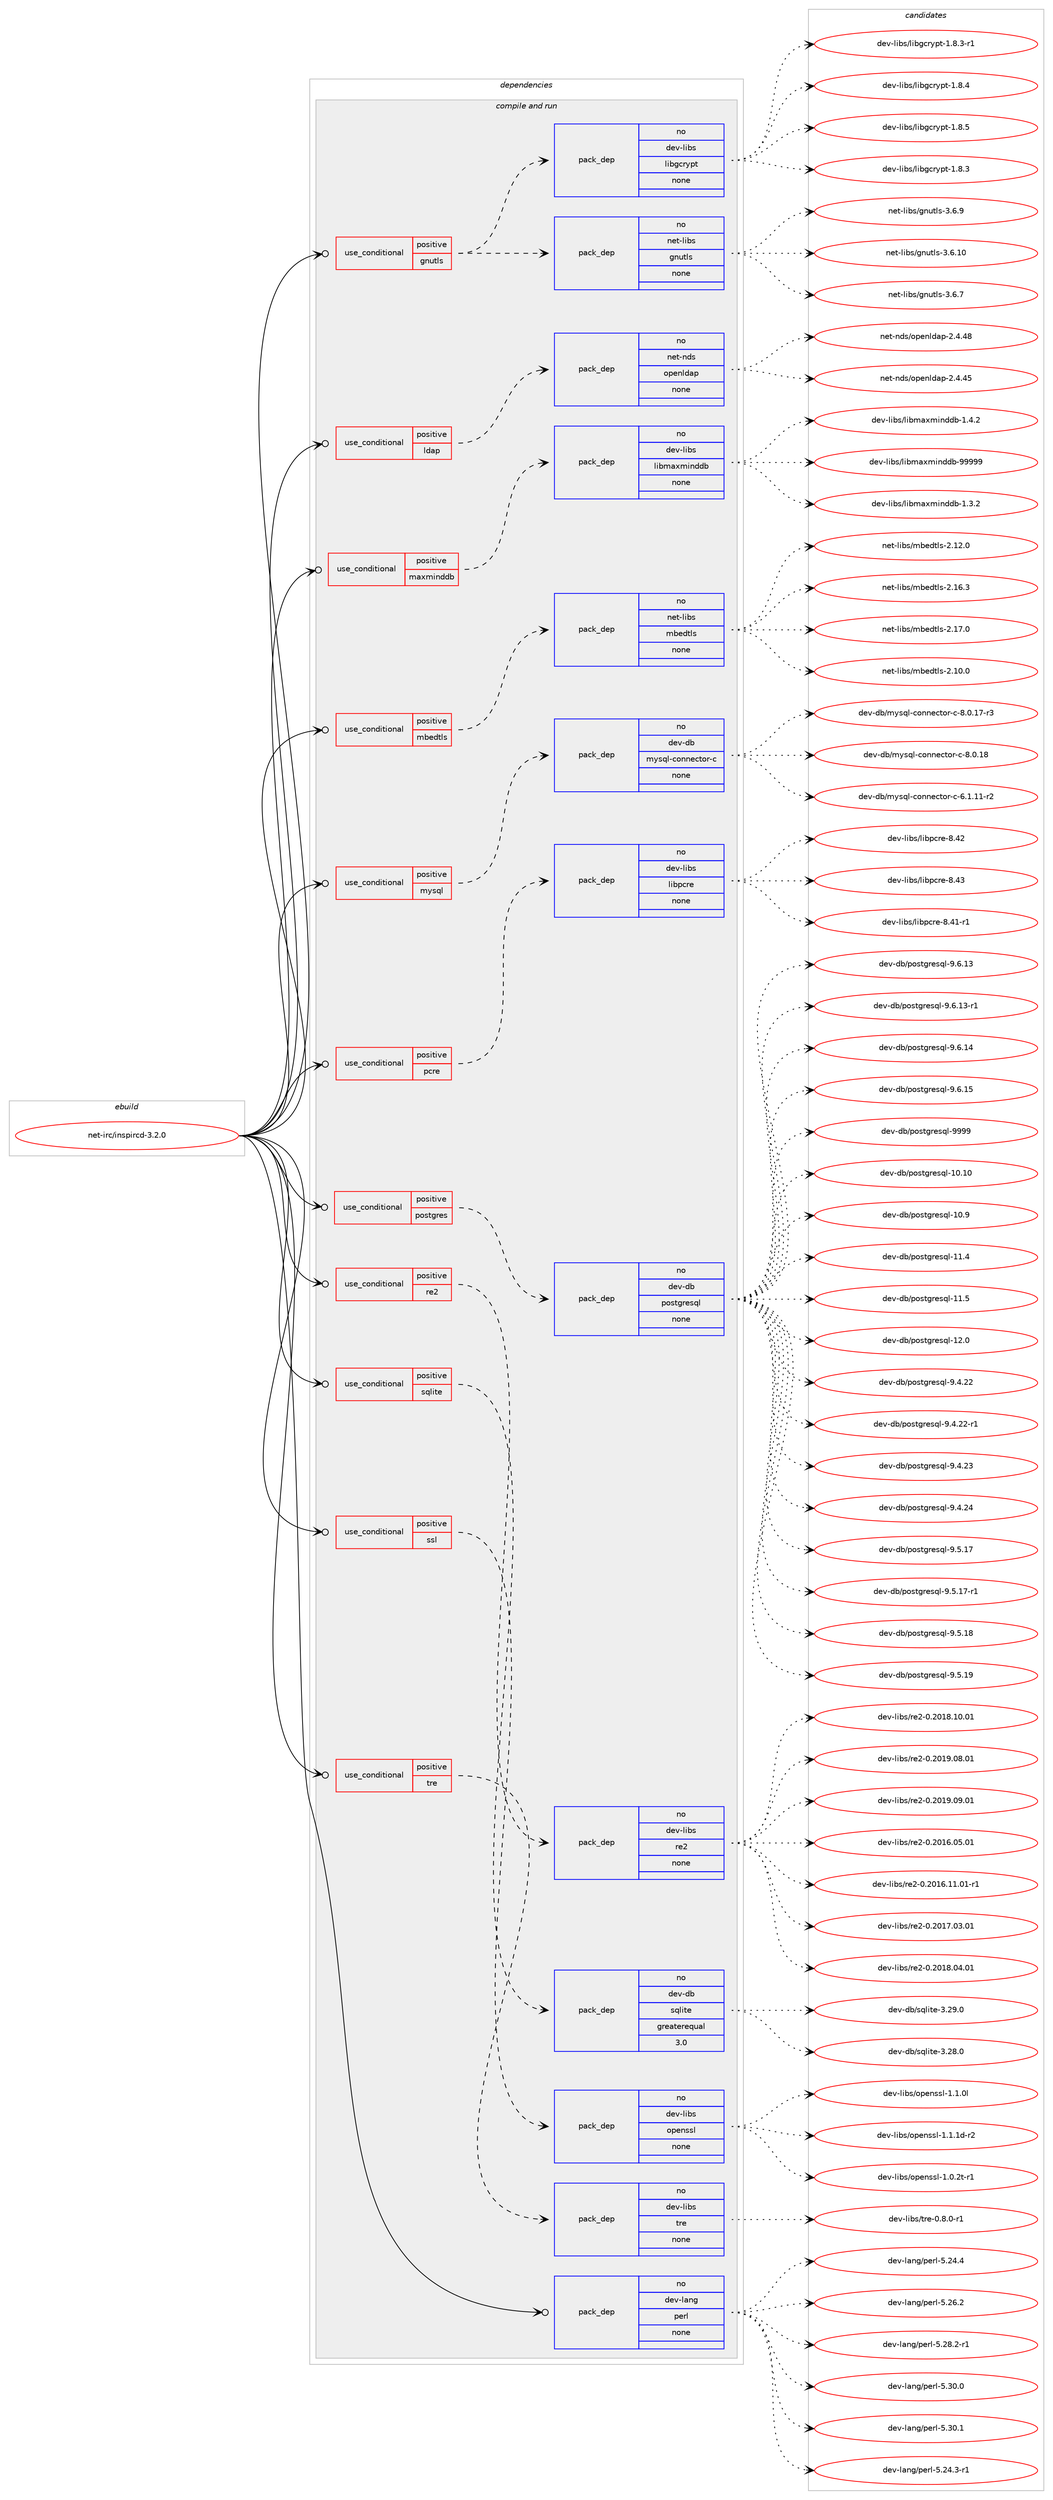 digraph prolog {

# *************
# Graph options
# *************

newrank=true;
concentrate=true;
compound=true;
graph [rankdir=LR,fontname=Helvetica,fontsize=10,ranksep=1.5];#, ranksep=2.5, nodesep=0.2];
edge  [arrowhead=vee];
node  [fontname=Helvetica,fontsize=10];

# **********
# The ebuild
# **********

subgraph cluster_leftcol {
color=gray;
rank=same;
label=<<i>ebuild</i>>;
id [label="net-irc/inspircd-3.2.0", color=red, width=4, href="../net-irc/inspircd-3.2.0.svg"];
}

# ****************
# The dependencies
# ****************

subgraph cluster_midcol {
color=gray;
label=<<i>dependencies</i>>;
subgraph cluster_compile {
fillcolor="#eeeeee";
style=filled;
label=<<i>compile</i>>;
}
subgraph cluster_compileandrun {
fillcolor="#eeeeee";
style=filled;
label=<<i>compile and run</i>>;
subgraph cond200748 {
dependency824071 [label=<<TABLE BORDER="0" CELLBORDER="1" CELLSPACING="0" CELLPADDING="4"><TR><TD ROWSPAN="3" CELLPADDING="10">use_conditional</TD></TR><TR><TD>positive</TD></TR><TR><TD>gnutls</TD></TR></TABLE>>, shape=none, color=red];
subgraph pack608902 {
dependency824072 [label=<<TABLE BORDER="0" CELLBORDER="1" CELLSPACING="0" CELLPADDING="4" WIDTH="220"><TR><TD ROWSPAN="6" CELLPADDING="30">pack_dep</TD></TR><TR><TD WIDTH="110">no</TD></TR><TR><TD>net-libs</TD></TR><TR><TD>gnutls</TD></TR><TR><TD>none</TD></TR><TR><TD></TD></TR></TABLE>>, shape=none, color=blue];
}
dependency824071:e -> dependency824072:w [weight=20,style="dashed",arrowhead="vee"];
subgraph pack608903 {
dependency824073 [label=<<TABLE BORDER="0" CELLBORDER="1" CELLSPACING="0" CELLPADDING="4" WIDTH="220"><TR><TD ROWSPAN="6" CELLPADDING="30">pack_dep</TD></TR><TR><TD WIDTH="110">no</TD></TR><TR><TD>dev-libs</TD></TR><TR><TD>libgcrypt</TD></TR><TR><TD>none</TD></TR><TR><TD></TD></TR></TABLE>>, shape=none, color=blue];
}
dependency824071:e -> dependency824073:w [weight=20,style="dashed",arrowhead="vee"];
}
id:e -> dependency824071:w [weight=20,style="solid",arrowhead="odotvee"];
subgraph cond200749 {
dependency824074 [label=<<TABLE BORDER="0" CELLBORDER="1" CELLSPACING="0" CELLPADDING="4"><TR><TD ROWSPAN="3" CELLPADDING="10">use_conditional</TD></TR><TR><TD>positive</TD></TR><TR><TD>ldap</TD></TR></TABLE>>, shape=none, color=red];
subgraph pack608904 {
dependency824075 [label=<<TABLE BORDER="0" CELLBORDER="1" CELLSPACING="0" CELLPADDING="4" WIDTH="220"><TR><TD ROWSPAN="6" CELLPADDING="30">pack_dep</TD></TR><TR><TD WIDTH="110">no</TD></TR><TR><TD>net-nds</TD></TR><TR><TD>openldap</TD></TR><TR><TD>none</TD></TR><TR><TD></TD></TR></TABLE>>, shape=none, color=blue];
}
dependency824074:e -> dependency824075:w [weight=20,style="dashed",arrowhead="vee"];
}
id:e -> dependency824074:w [weight=20,style="solid",arrowhead="odotvee"];
subgraph cond200750 {
dependency824076 [label=<<TABLE BORDER="0" CELLBORDER="1" CELLSPACING="0" CELLPADDING="4"><TR><TD ROWSPAN="3" CELLPADDING="10">use_conditional</TD></TR><TR><TD>positive</TD></TR><TR><TD>maxminddb</TD></TR></TABLE>>, shape=none, color=red];
subgraph pack608905 {
dependency824077 [label=<<TABLE BORDER="0" CELLBORDER="1" CELLSPACING="0" CELLPADDING="4" WIDTH="220"><TR><TD ROWSPAN="6" CELLPADDING="30">pack_dep</TD></TR><TR><TD WIDTH="110">no</TD></TR><TR><TD>dev-libs</TD></TR><TR><TD>libmaxminddb</TD></TR><TR><TD>none</TD></TR><TR><TD></TD></TR></TABLE>>, shape=none, color=blue];
}
dependency824076:e -> dependency824077:w [weight=20,style="dashed",arrowhead="vee"];
}
id:e -> dependency824076:w [weight=20,style="solid",arrowhead="odotvee"];
subgraph cond200751 {
dependency824078 [label=<<TABLE BORDER="0" CELLBORDER="1" CELLSPACING="0" CELLPADDING="4"><TR><TD ROWSPAN="3" CELLPADDING="10">use_conditional</TD></TR><TR><TD>positive</TD></TR><TR><TD>mbedtls</TD></TR></TABLE>>, shape=none, color=red];
subgraph pack608906 {
dependency824079 [label=<<TABLE BORDER="0" CELLBORDER="1" CELLSPACING="0" CELLPADDING="4" WIDTH="220"><TR><TD ROWSPAN="6" CELLPADDING="30">pack_dep</TD></TR><TR><TD WIDTH="110">no</TD></TR><TR><TD>net-libs</TD></TR><TR><TD>mbedtls</TD></TR><TR><TD>none</TD></TR><TR><TD></TD></TR></TABLE>>, shape=none, color=blue];
}
dependency824078:e -> dependency824079:w [weight=20,style="dashed",arrowhead="vee"];
}
id:e -> dependency824078:w [weight=20,style="solid",arrowhead="odotvee"];
subgraph cond200752 {
dependency824080 [label=<<TABLE BORDER="0" CELLBORDER="1" CELLSPACING="0" CELLPADDING="4"><TR><TD ROWSPAN="3" CELLPADDING="10">use_conditional</TD></TR><TR><TD>positive</TD></TR><TR><TD>mysql</TD></TR></TABLE>>, shape=none, color=red];
subgraph pack608907 {
dependency824081 [label=<<TABLE BORDER="0" CELLBORDER="1" CELLSPACING="0" CELLPADDING="4" WIDTH="220"><TR><TD ROWSPAN="6" CELLPADDING="30">pack_dep</TD></TR><TR><TD WIDTH="110">no</TD></TR><TR><TD>dev-db</TD></TR><TR><TD>mysql-connector-c</TD></TR><TR><TD>none</TD></TR><TR><TD></TD></TR></TABLE>>, shape=none, color=blue];
}
dependency824080:e -> dependency824081:w [weight=20,style="dashed",arrowhead="vee"];
}
id:e -> dependency824080:w [weight=20,style="solid",arrowhead="odotvee"];
subgraph cond200753 {
dependency824082 [label=<<TABLE BORDER="0" CELLBORDER="1" CELLSPACING="0" CELLPADDING="4"><TR><TD ROWSPAN="3" CELLPADDING="10">use_conditional</TD></TR><TR><TD>positive</TD></TR><TR><TD>pcre</TD></TR></TABLE>>, shape=none, color=red];
subgraph pack608908 {
dependency824083 [label=<<TABLE BORDER="0" CELLBORDER="1" CELLSPACING="0" CELLPADDING="4" WIDTH="220"><TR><TD ROWSPAN="6" CELLPADDING="30">pack_dep</TD></TR><TR><TD WIDTH="110">no</TD></TR><TR><TD>dev-libs</TD></TR><TR><TD>libpcre</TD></TR><TR><TD>none</TD></TR><TR><TD></TD></TR></TABLE>>, shape=none, color=blue];
}
dependency824082:e -> dependency824083:w [weight=20,style="dashed",arrowhead="vee"];
}
id:e -> dependency824082:w [weight=20,style="solid",arrowhead="odotvee"];
subgraph cond200754 {
dependency824084 [label=<<TABLE BORDER="0" CELLBORDER="1" CELLSPACING="0" CELLPADDING="4"><TR><TD ROWSPAN="3" CELLPADDING="10">use_conditional</TD></TR><TR><TD>positive</TD></TR><TR><TD>postgres</TD></TR></TABLE>>, shape=none, color=red];
subgraph pack608909 {
dependency824085 [label=<<TABLE BORDER="0" CELLBORDER="1" CELLSPACING="0" CELLPADDING="4" WIDTH="220"><TR><TD ROWSPAN="6" CELLPADDING="30">pack_dep</TD></TR><TR><TD WIDTH="110">no</TD></TR><TR><TD>dev-db</TD></TR><TR><TD>postgresql</TD></TR><TR><TD>none</TD></TR><TR><TD></TD></TR></TABLE>>, shape=none, color=blue];
}
dependency824084:e -> dependency824085:w [weight=20,style="dashed",arrowhead="vee"];
}
id:e -> dependency824084:w [weight=20,style="solid",arrowhead="odotvee"];
subgraph cond200755 {
dependency824086 [label=<<TABLE BORDER="0" CELLBORDER="1" CELLSPACING="0" CELLPADDING="4"><TR><TD ROWSPAN="3" CELLPADDING="10">use_conditional</TD></TR><TR><TD>positive</TD></TR><TR><TD>re2</TD></TR></TABLE>>, shape=none, color=red];
subgraph pack608910 {
dependency824087 [label=<<TABLE BORDER="0" CELLBORDER="1" CELLSPACING="0" CELLPADDING="4" WIDTH="220"><TR><TD ROWSPAN="6" CELLPADDING="30">pack_dep</TD></TR><TR><TD WIDTH="110">no</TD></TR><TR><TD>dev-libs</TD></TR><TR><TD>re2</TD></TR><TR><TD>none</TD></TR><TR><TD></TD></TR></TABLE>>, shape=none, color=blue];
}
dependency824086:e -> dependency824087:w [weight=20,style="dashed",arrowhead="vee"];
}
id:e -> dependency824086:w [weight=20,style="solid",arrowhead="odotvee"];
subgraph cond200756 {
dependency824088 [label=<<TABLE BORDER="0" CELLBORDER="1" CELLSPACING="0" CELLPADDING="4"><TR><TD ROWSPAN="3" CELLPADDING="10">use_conditional</TD></TR><TR><TD>positive</TD></TR><TR><TD>sqlite</TD></TR></TABLE>>, shape=none, color=red];
subgraph pack608911 {
dependency824089 [label=<<TABLE BORDER="0" CELLBORDER="1" CELLSPACING="0" CELLPADDING="4" WIDTH="220"><TR><TD ROWSPAN="6" CELLPADDING="30">pack_dep</TD></TR><TR><TD WIDTH="110">no</TD></TR><TR><TD>dev-db</TD></TR><TR><TD>sqlite</TD></TR><TR><TD>greaterequal</TD></TR><TR><TD>3.0</TD></TR></TABLE>>, shape=none, color=blue];
}
dependency824088:e -> dependency824089:w [weight=20,style="dashed",arrowhead="vee"];
}
id:e -> dependency824088:w [weight=20,style="solid",arrowhead="odotvee"];
subgraph cond200757 {
dependency824090 [label=<<TABLE BORDER="0" CELLBORDER="1" CELLSPACING="0" CELLPADDING="4"><TR><TD ROWSPAN="3" CELLPADDING="10">use_conditional</TD></TR><TR><TD>positive</TD></TR><TR><TD>ssl</TD></TR></TABLE>>, shape=none, color=red];
subgraph pack608912 {
dependency824091 [label=<<TABLE BORDER="0" CELLBORDER="1" CELLSPACING="0" CELLPADDING="4" WIDTH="220"><TR><TD ROWSPAN="6" CELLPADDING="30">pack_dep</TD></TR><TR><TD WIDTH="110">no</TD></TR><TR><TD>dev-libs</TD></TR><TR><TD>openssl</TD></TR><TR><TD>none</TD></TR><TR><TD></TD></TR></TABLE>>, shape=none, color=blue];
}
dependency824090:e -> dependency824091:w [weight=20,style="dashed",arrowhead="vee"];
}
id:e -> dependency824090:w [weight=20,style="solid",arrowhead="odotvee"];
subgraph cond200758 {
dependency824092 [label=<<TABLE BORDER="0" CELLBORDER="1" CELLSPACING="0" CELLPADDING="4"><TR><TD ROWSPAN="3" CELLPADDING="10">use_conditional</TD></TR><TR><TD>positive</TD></TR><TR><TD>tre</TD></TR></TABLE>>, shape=none, color=red];
subgraph pack608913 {
dependency824093 [label=<<TABLE BORDER="0" CELLBORDER="1" CELLSPACING="0" CELLPADDING="4" WIDTH="220"><TR><TD ROWSPAN="6" CELLPADDING="30">pack_dep</TD></TR><TR><TD WIDTH="110">no</TD></TR><TR><TD>dev-libs</TD></TR><TR><TD>tre</TD></TR><TR><TD>none</TD></TR><TR><TD></TD></TR></TABLE>>, shape=none, color=blue];
}
dependency824092:e -> dependency824093:w [weight=20,style="dashed",arrowhead="vee"];
}
id:e -> dependency824092:w [weight=20,style="solid",arrowhead="odotvee"];
subgraph pack608914 {
dependency824094 [label=<<TABLE BORDER="0" CELLBORDER="1" CELLSPACING="0" CELLPADDING="4" WIDTH="220"><TR><TD ROWSPAN="6" CELLPADDING="30">pack_dep</TD></TR><TR><TD WIDTH="110">no</TD></TR><TR><TD>dev-lang</TD></TR><TR><TD>perl</TD></TR><TR><TD>none</TD></TR><TR><TD></TD></TR></TABLE>>, shape=none, color=blue];
}
id:e -> dependency824094:w [weight=20,style="solid",arrowhead="odotvee"];
}
subgraph cluster_run {
fillcolor="#eeeeee";
style=filled;
label=<<i>run</i>>;
}
}

# **************
# The candidates
# **************

subgraph cluster_choices {
rank=same;
color=gray;
label=<<i>candidates</i>>;

subgraph choice608902 {
color=black;
nodesep=1;
choice11010111645108105981154710311011711610811545514654464948 [label="net-libs/gnutls-3.6.10", color=red, width=4,href="../net-libs/gnutls-3.6.10.svg"];
choice110101116451081059811547103110117116108115455146544655 [label="net-libs/gnutls-3.6.7", color=red, width=4,href="../net-libs/gnutls-3.6.7.svg"];
choice110101116451081059811547103110117116108115455146544657 [label="net-libs/gnutls-3.6.9", color=red, width=4,href="../net-libs/gnutls-3.6.9.svg"];
dependency824072:e -> choice11010111645108105981154710311011711610811545514654464948:w [style=dotted,weight="100"];
dependency824072:e -> choice110101116451081059811547103110117116108115455146544655:w [style=dotted,weight="100"];
dependency824072:e -> choice110101116451081059811547103110117116108115455146544657:w [style=dotted,weight="100"];
}
subgraph choice608903 {
color=black;
nodesep=1;
choice1001011184510810598115471081059810399114121112116454946564651 [label="dev-libs/libgcrypt-1.8.3", color=red, width=4,href="../dev-libs/libgcrypt-1.8.3.svg"];
choice10010111845108105981154710810598103991141211121164549465646514511449 [label="dev-libs/libgcrypt-1.8.3-r1", color=red, width=4,href="../dev-libs/libgcrypt-1.8.3-r1.svg"];
choice1001011184510810598115471081059810399114121112116454946564652 [label="dev-libs/libgcrypt-1.8.4", color=red, width=4,href="../dev-libs/libgcrypt-1.8.4.svg"];
choice1001011184510810598115471081059810399114121112116454946564653 [label="dev-libs/libgcrypt-1.8.5", color=red, width=4,href="../dev-libs/libgcrypt-1.8.5.svg"];
dependency824073:e -> choice1001011184510810598115471081059810399114121112116454946564651:w [style=dotted,weight="100"];
dependency824073:e -> choice10010111845108105981154710810598103991141211121164549465646514511449:w [style=dotted,weight="100"];
dependency824073:e -> choice1001011184510810598115471081059810399114121112116454946564652:w [style=dotted,weight="100"];
dependency824073:e -> choice1001011184510810598115471081059810399114121112116454946564653:w [style=dotted,weight="100"];
}
subgraph choice608904 {
color=black;
nodesep=1;
choice11010111645110100115471111121011101081009711245504652465253 [label="net-nds/openldap-2.4.45", color=red, width=4,href="../net-nds/openldap-2.4.45.svg"];
choice11010111645110100115471111121011101081009711245504652465256 [label="net-nds/openldap-2.4.48", color=red, width=4,href="../net-nds/openldap-2.4.48.svg"];
dependency824075:e -> choice11010111645110100115471111121011101081009711245504652465253:w [style=dotted,weight="100"];
dependency824075:e -> choice11010111645110100115471111121011101081009711245504652465256:w [style=dotted,weight="100"];
}
subgraph choice608905 {
color=black;
nodesep=1;
choice100101118451081059811547108105981099712010910511010010098454946514650 [label="dev-libs/libmaxminddb-1.3.2", color=red, width=4,href="../dev-libs/libmaxminddb-1.3.2.svg"];
choice100101118451081059811547108105981099712010910511010010098454946524650 [label="dev-libs/libmaxminddb-1.4.2", color=red, width=4,href="../dev-libs/libmaxminddb-1.4.2.svg"];
choice100101118451081059811547108105981099712010910511010010098455757575757 [label="dev-libs/libmaxminddb-99999", color=red, width=4,href="../dev-libs/libmaxminddb-99999.svg"];
dependency824077:e -> choice100101118451081059811547108105981099712010910511010010098454946514650:w [style=dotted,weight="100"];
dependency824077:e -> choice100101118451081059811547108105981099712010910511010010098454946524650:w [style=dotted,weight="100"];
dependency824077:e -> choice100101118451081059811547108105981099712010910511010010098455757575757:w [style=dotted,weight="100"];
}
subgraph choice608906 {
color=black;
nodesep=1;
choice1101011164510810598115471099810110011610811545504649484648 [label="net-libs/mbedtls-2.10.0", color=red, width=4,href="../net-libs/mbedtls-2.10.0.svg"];
choice1101011164510810598115471099810110011610811545504649504648 [label="net-libs/mbedtls-2.12.0", color=red, width=4,href="../net-libs/mbedtls-2.12.0.svg"];
choice1101011164510810598115471099810110011610811545504649544651 [label="net-libs/mbedtls-2.16.3", color=red, width=4,href="../net-libs/mbedtls-2.16.3.svg"];
choice1101011164510810598115471099810110011610811545504649554648 [label="net-libs/mbedtls-2.17.0", color=red, width=4,href="../net-libs/mbedtls-2.17.0.svg"];
dependency824079:e -> choice1101011164510810598115471099810110011610811545504649484648:w [style=dotted,weight="100"];
dependency824079:e -> choice1101011164510810598115471099810110011610811545504649504648:w [style=dotted,weight="100"];
dependency824079:e -> choice1101011164510810598115471099810110011610811545504649544651:w [style=dotted,weight="100"];
dependency824079:e -> choice1101011164510810598115471099810110011610811545504649554648:w [style=dotted,weight="100"];
}
subgraph choice608907 {
color=black;
nodesep=1;
choice1001011184510098471091211151131084599111110110101991161111144599455446494649494511450 [label="dev-db/mysql-connector-c-6.1.11-r2", color=red, width=4,href="../dev-db/mysql-connector-c-6.1.11-r2.svg"];
choice1001011184510098471091211151131084599111110110101991161111144599455646484649554511451 [label="dev-db/mysql-connector-c-8.0.17-r3", color=red, width=4,href="../dev-db/mysql-connector-c-8.0.17-r3.svg"];
choice100101118451009847109121115113108459911111011010199116111114459945564648464956 [label="dev-db/mysql-connector-c-8.0.18", color=red, width=4,href="../dev-db/mysql-connector-c-8.0.18.svg"];
dependency824081:e -> choice1001011184510098471091211151131084599111110110101991161111144599455446494649494511450:w [style=dotted,weight="100"];
dependency824081:e -> choice1001011184510098471091211151131084599111110110101991161111144599455646484649554511451:w [style=dotted,weight="100"];
dependency824081:e -> choice100101118451009847109121115113108459911111011010199116111114459945564648464956:w [style=dotted,weight="100"];
}
subgraph choice608908 {
color=black;
nodesep=1;
choice100101118451081059811547108105981129911410145564652494511449 [label="dev-libs/libpcre-8.41-r1", color=red, width=4,href="../dev-libs/libpcre-8.41-r1.svg"];
choice10010111845108105981154710810598112991141014556465250 [label="dev-libs/libpcre-8.42", color=red, width=4,href="../dev-libs/libpcre-8.42.svg"];
choice10010111845108105981154710810598112991141014556465251 [label="dev-libs/libpcre-8.43", color=red, width=4,href="../dev-libs/libpcre-8.43.svg"];
dependency824083:e -> choice100101118451081059811547108105981129911410145564652494511449:w [style=dotted,weight="100"];
dependency824083:e -> choice10010111845108105981154710810598112991141014556465250:w [style=dotted,weight="100"];
dependency824083:e -> choice10010111845108105981154710810598112991141014556465251:w [style=dotted,weight="100"];
}
subgraph choice608909 {
color=black;
nodesep=1;
choice100101118451009847112111115116103114101115113108454948464948 [label="dev-db/postgresql-10.10", color=red, width=4,href="../dev-db/postgresql-10.10.svg"];
choice1001011184510098471121111151161031141011151131084549484657 [label="dev-db/postgresql-10.9", color=red, width=4,href="../dev-db/postgresql-10.9.svg"];
choice1001011184510098471121111151161031141011151131084549494652 [label="dev-db/postgresql-11.4", color=red, width=4,href="../dev-db/postgresql-11.4.svg"];
choice1001011184510098471121111151161031141011151131084549494653 [label="dev-db/postgresql-11.5", color=red, width=4,href="../dev-db/postgresql-11.5.svg"];
choice1001011184510098471121111151161031141011151131084549504648 [label="dev-db/postgresql-12.0", color=red, width=4,href="../dev-db/postgresql-12.0.svg"];
choice10010111845100984711211111511610311410111511310845574652465050 [label="dev-db/postgresql-9.4.22", color=red, width=4,href="../dev-db/postgresql-9.4.22.svg"];
choice100101118451009847112111115116103114101115113108455746524650504511449 [label="dev-db/postgresql-9.4.22-r1", color=red, width=4,href="../dev-db/postgresql-9.4.22-r1.svg"];
choice10010111845100984711211111511610311410111511310845574652465051 [label="dev-db/postgresql-9.4.23", color=red, width=4,href="../dev-db/postgresql-9.4.23.svg"];
choice10010111845100984711211111511610311410111511310845574652465052 [label="dev-db/postgresql-9.4.24", color=red, width=4,href="../dev-db/postgresql-9.4.24.svg"];
choice10010111845100984711211111511610311410111511310845574653464955 [label="dev-db/postgresql-9.5.17", color=red, width=4,href="../dev-db/postgresql-9.5.17.svg"];
choice100101118451009847112111115116103114101115113108455746534649554511449 [label="dev-db/postgresql-9.5.17-r1", color=red, width=4,href="../dev-db/postgresql-9.5.17-r1.svg"];
choice10010111845100984711211111511610311410111511310845574653464956 [label="dev-db/postgresql-9.5.18", color=red, width=4,href="../dev-db/postgresql-9.5.18.svg"];
choice10010111845100984711211111511610311410111511310845574653464957 [label="dev-db/postgresql-9.5.19", color=red, width=4,href="../dev-db/postgresql-9.5.19.svg"];
choice10010111845100984711211111511610311410111511310845574654464951 [label="dev-db/postgresql-9.6.13", color=red, width=4,href="../dev-db/postgresql-9.6.13.svg"];
choice100101118451009847112111115116103114101115113108455746544649514511449 [label="dev-db/postgresql-9.6.13-r1", color=red, width=4,href="../dev-db/postgresql-9.6.13-r1.svg"];
choice10010111845100984711211111511610311410111511310845574654464952 [label="dev-db/postgresql-9.6.14", color=red, width=4,href="../dev-db/postgresql-9.6.14.svg"];
choice10010111845100984711211111511610311410111511310845574654464953 [label="dev-db/postgresql-9.6.15", color=red, width=4,href="../dev-db/postgresql-9.6.15.svg"];
choice1001011184510098471121111151161031141011151131084557575757 [label="dev-db/postgresql-9999", color=red, width=4,href="../dev-db/postgresql-9999.svg"];
dependency824085:e -> choice100101118451009847112111115116103114101115113108454948464948:w [style=dotted,weight="100"];
dependency824085:e -> choice1001011184510098471121111151161031141011151131084549484657:w [style=dotted,weight="100"];
dependency824085:e -> choice1001011184510098471121111151161031141011151131084549494652:w [style=dotted,weight="100"];
dependency824085:e -> choice1001011184510098471121111151161031141011151131084549494653:w [style=dotted,weight="100"];
dependency824085:e -> choice1001011184510098471121111151161031141011151131084549504648:w [style=dotted,weight="100"];
dependency824085:e -> choice10010111845100984711211111511610311410111511310845574652465050:w [style=dotted,weight="100"];
dependency824085:e -> choice100101118451009847112111115116103114101115113108455746524650504511449:w [style=dotted,weight="100"];
dependency824085:e -> choice10010111845100984711211111511610311410111511310845574652465051:w [style=dotted,weight="100"];
dependency824085:e -> choice10010111845100984711211111511610311410111511310845574652465052:w [style=dotted,weight="100"];
dependency824085:e -> choice10010111845100984711211111511610311410111511310845574653464955:w [style=dotted,weight="100"];
dependency824085:e -> choice100101118451009847112111115116103114101115113108455746534649554511449:w [style=dotted,weight="100"];
dependency824085:e -> choice10010111845100984711211111511610311410111511310845574653464956:w [style=dotted,weight="100"];
dependency824085:e -> choice10010111845100984711211111511610311410111511310845574653464957:w [style=dotted,weight="100"];
dependency824085:e -> choice10010111845100984711211111511610311410111511310845574654464951:w [style=dotted,weight="100"];
dependency824085:e -> choice100101118451009847112111115116103114101115113108455746544649514511449:w [style=dotted,weight="100"];
dependency824085:e -> choice10010111845100984711211111511610311410111511310845574654464952:w [style=dotted,weight="100"];
dependency824085:e -> choice10010111845100984711211111511610311410111511310845574654464953:w [style=dotted,weight="100"];
dependency824085:e -> choice1001011184510098471121111151161031141011151131084557575757:w [style=dotted,weight="100"];
}
subgraph choice608910 {
color=black;
nodesep=1;
choice1001011184510810598115471141015045484650484954464853464849 [label="dev-libs/re2-0.2016.05.01", color=red, width=4,href="../dev-libs/re2-0.2016.05.01.svg"];
choice10010111845108105981154711410150454846504849544649494648494511449 [label="dev-libs/re2-0.2016.11.01-r1", color=red, width=4,href="../dev-libs/re2-0.2016.11.01-r1.svg"];
choice1001011184510810598115471141015045484650484955464851464849 [label="dev-libs/re2-0.2017.03.01", color=red, width=4,href="../dev-libs/re2-0.2017.03.01.svg"];
choice1001011184510810598115471141015045484650484956464852464849 [label="dev-libs/re2-0.2018.04.01", color=red, width=4,href="../dev-libs/re2-0.2018.04.01.svg"];
choice1001011184510810598115471141015045484650484956464948464849 [label="dev-libs/re2-0.2018.10.01", color=red, width=4,href="../dev-libs/re2-0.2018.10.01.svg"];
choice1001011184510810598115471141015045484650484957464856464849 [label="dev-libs/re2-0.2019.08.01", color=red, width=4,href="../dev-libs/re2-0.2019.08.01.svg"];
choice1001011184510810598115471141015045484650484957464857464849 [label="dev-libs/re2-0.2019.09.01", color=red, width=4,href="../dev-libs/re2-0.2019.09.01.svg"];
dependency824087:e -> choice1001011184510810598115471141015045484650484954464853464849:w [style=dotted,weight="100"];
dependency824087:e -> choice10010111845108105981154711410150454846504849544649494648494511449:w [style=dotted,weight="100"];
dependency824087:e -> choice1001011184510810598115471141015045484650484955464851464849:w [style=dotted,weight="100"];
dependency824087:e -> choice1001011184510810598115471141015045484650484956464852464849:w [style=dotted,weight="100"];
dependency824087:e -> choice1001011184510810598115471141015045484650484956464948464849:w [style=dotted,weight="100"];
dependency824087:e -> choice1001011184510810598115471141015045484650484957464856464849:w [style=dotted,weight="100"];
dependency824087:e -> choice1001011184510810598115471141015045484650484957464857464849:w [style=dotted,weight="100"];
}
subgraph choice608911 {
color=black;
nodesep=1;
choice10010111845100984711511310810511610145514650564648 [label="dev-db/sqlite-3.28.0", color=red, width=4,href="../dev-db/sqlite-3.28.0.svg"];
choice10010111845100984711511310810511610145514650574648 [label="dev-db/sqlite-3.29.0", color=red, width=4,href="../dev-db/sqlite-3.29.0.svg"];
dependency824089:e -> choice10010111845100984711511310810511610145514650564648:w [style=dotted,weight="100"];
dependency824089:e -> choice10010111845100984711511310810511610145514650574648:w [style=dotted,weight="100"];
}
subgraph choice608912 {
color=black;
nodesep=1;
choice1001011184510810598115471111121011101151151084549464846501164511449 [label="dev-libs/openssl-1.0.2t-r1", color=red, width=4,href="../dev-libs/openssl-1.0.2t-r1.svg"];
choice100101118451081059811547111112101110115115108454946494648108 [label="dev-libs/openssl-1.1.0l", color=red, width=4,href="../dev-libs/openssl-1.1.0l.svg"];
choice1001011184510810598115471111121011101151151084549464946491004511450 [label="dev-libs/openssl-1.1.1d-r2", color=red, width=4,href="../dev-libs/openssl-1.1.1d-r2.svg"];
dependency824091:e -> choice1001011184510810598115471111121011101151151084549464846501164511449:w [style=dotted,weight="100"];
dependency824091:e -> choice100101118451081059811547111112101110115115108454946494648108:w [style=dotted,weight="100"];
dependency824091:e -> choice1001011184510810598115471111121011101151151084549464946491004511450:w [style=dotted,weight="100"];
}
subgraph choice608913 {
color=black;
nodesep=1;
choice1001011184510810598115471161141014548465646484511449 [label="dev-libs/tre-0.8.0-r1", color=red, width=4,href="../dev-libs/tre-0.8.0-r1.svg"];
dependency824093:e -> choice1001011184510810598115471161141014548465646484511449:w [style=dotted,weight="100"];
}
subgraph choice608914 {
color=black;
nodesep=1;
choice100101118451089711010347112101114108455346505246514511449 [label="dev-lang/perl-5.24.3-r1", color=red, width=4,href="../dev-lang/perl-5.24.3-r1.svg"];
choice10010111845108971101034711210111410845534650524652 [label="dev-lang/perl-5.24.4", color=red, width=4,href="../dev-lang/perl-5.24.4.svg"];
choice10010111845108971101034711210111410845534650544650 [label="dev-lang/perl-5.26.2", color=red, width=4,href="../dev-lang/perl-5.26.2.svg"];
choice100101118451089711010347112101114108455346505646504511449 [label="dev-lang/perl-5.28.2-r1", color=red, width=4,href="../dev-lang/perl-5.28.2-r1.svg"];
choice10010111845108971101034711210111410845534651484648 [label="dev-lang/perl-5.30.0", color=red, width=4,href="../dev-lang/perl-5.30.0.svg"];
choice10010111845108971101034711210111410845534651484649 [label="dev-lang/perl-5.30.1", color=red, width=4,href="../dev-lang/perl-5.30.1.svg"];
dependency824094:e -> choice100101118451089711010347112101114108455346505246514511449:w [style=dotted,weight="100"];
dependency824094:e -> choice10010111845108971101034711210111410845534650524652:w [style=dotted,weight="100"];
dependency824094:e -> choice10010111845108971101034711210111410845534650544650:w [style=dotted,weight="100"];
dependency824094:e -> choice100101118451089711010347112101114108455346505646504511449:w [style=dotted,weight="100"];
dependency824094:e -> choice10010111845108971101034711210111410845534651484648:w [style=dotted,weight="100"];
dependency824094:e -> choice10010111845108971101034711210111410845534651484649:w [style=dotted,weight="100"];
}
}

}
